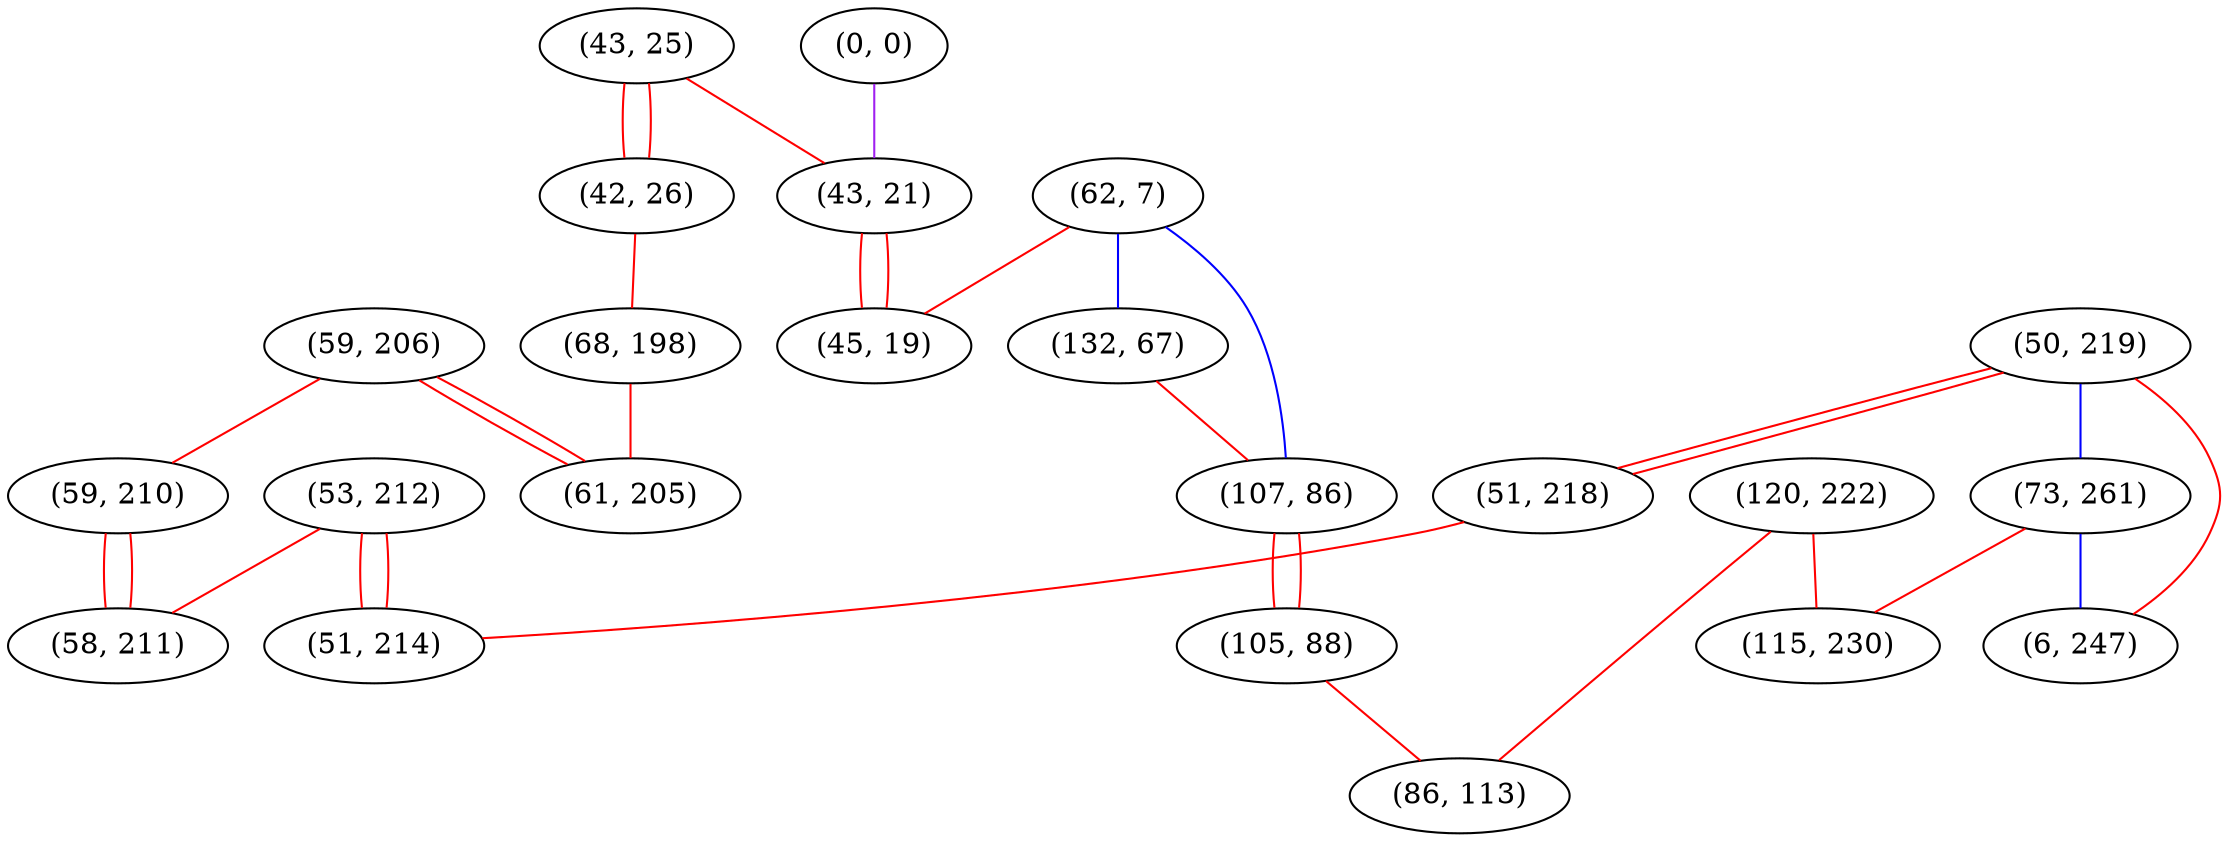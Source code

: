 graph "" {
"(53, 212)";
"(59, 206)";
"(50, 219)";
"(43, 25)";
"(62, 7)";
"(120, 222)";
"(132, 67)";
"(42, 26)";
"(73, 261)";
"(0, 0)";
"(115, 230)";
"(59, 210)";
"(43, 21)";
"(107, 86)";
"(105, 88)";
"(58, 211)";
"(68, 198)";
"(51, 218)";
"(6, 247)";
"(61, 205)";
"(51, 214)";
"(45, 19)";
"(86, 113)";
"(53, 212)" -- "(58, 211)"  [color=red, key=0, weight=1];
"(53, 212)" -- "(51, 214)"  [color=red, key=0, weight=1];
"(53, 212)" -- "(51, 214)"  [color=red, key=1, weight=1];
"(59, 206)" -- "(59, 210)"  [color=red, key=0, weight=1];
"(59, 206)" -- "(61, 205)"  [color=red, key=0, weight=1];
"(59, 206)" -- "(61, 205)"  [color=red, key=1, weight=1];
"(50, 219)" -- "(73, 261)"  [color=blue, key=0, weight=3];
"(50, 219)" -- "(51, 218)"  [color=red, key=0, weight=1];
"(50, 219)" -- "(51, 218)"  [color=red, key=1, weight=1];
"(50, 219)" -- "(6, 247)"  [color=red, key=0, weight=1];
"(43, 25)" -- "(43, 21)"  [color=red, key=0, weight=1];
"(43, 25)" -- "(42, 26)"  [color=red, key=0, weight=1];
"(43, 25)" -- "(42, 26)"  [color=red, key=1, weight=1];
"(62, 7)" -- "(132, 67)"  [color=blue, key=0, weight=3];
"(62, 7)" -- "(107, 86)"  [color=blue, key=0, weight=3];
"(62, 7)" -- "(45, 19)"  [color=red, key=0, weight=1];
"(120, 222)" -- "(86, 113)"  [color=red, key=0, weight=1];
"(120, 222)" -- "(115, 230)"  [color=red, key=0, weight=1];
"(132, 67)" -- "(107, 86)"  [color=red, key=0, weight=1];
"(42, 26)" -- "(68, 198)"  [color=red, key=0, weight=1];
"(73, 261)" -- "(6, 247)"  [color=blue, key=0, weight=3];
"(73, 261)" -- "(115, 230)"  [color=red, key=0, weight=1];
"(0, 0)" -- "(43, 21)"  [color=purple, key=0, weight=4];
"(59, 210)" -- "(58, 211)"  [color=red, key=0, weight=1];
"(59, 210)" -- "(58, 211)"  [color=red, key=1, weight=1];
"(43, 21)" -- "(45, 19)"  [color=red, key=0, weight=1];
"(43, 21)" -- "(45, 19)"  [color=red, key=1, weight=1];
"(107, 86)" -- "(105, 88)"  [color=red, key=0, weight=1];
"(107, 86)" -- "(105, 88)"  [color=red, key=1, weight=1];
"(105, 88)" -- "(86, 113)"  [color=red, key=0, weight=1];
"(68, 198)" -- "(61, 205)"  [color=red, key=0, weight=1];
"(51, 218)" -- "(51, 214)"  [color=red, key=0, weight=1];
}
